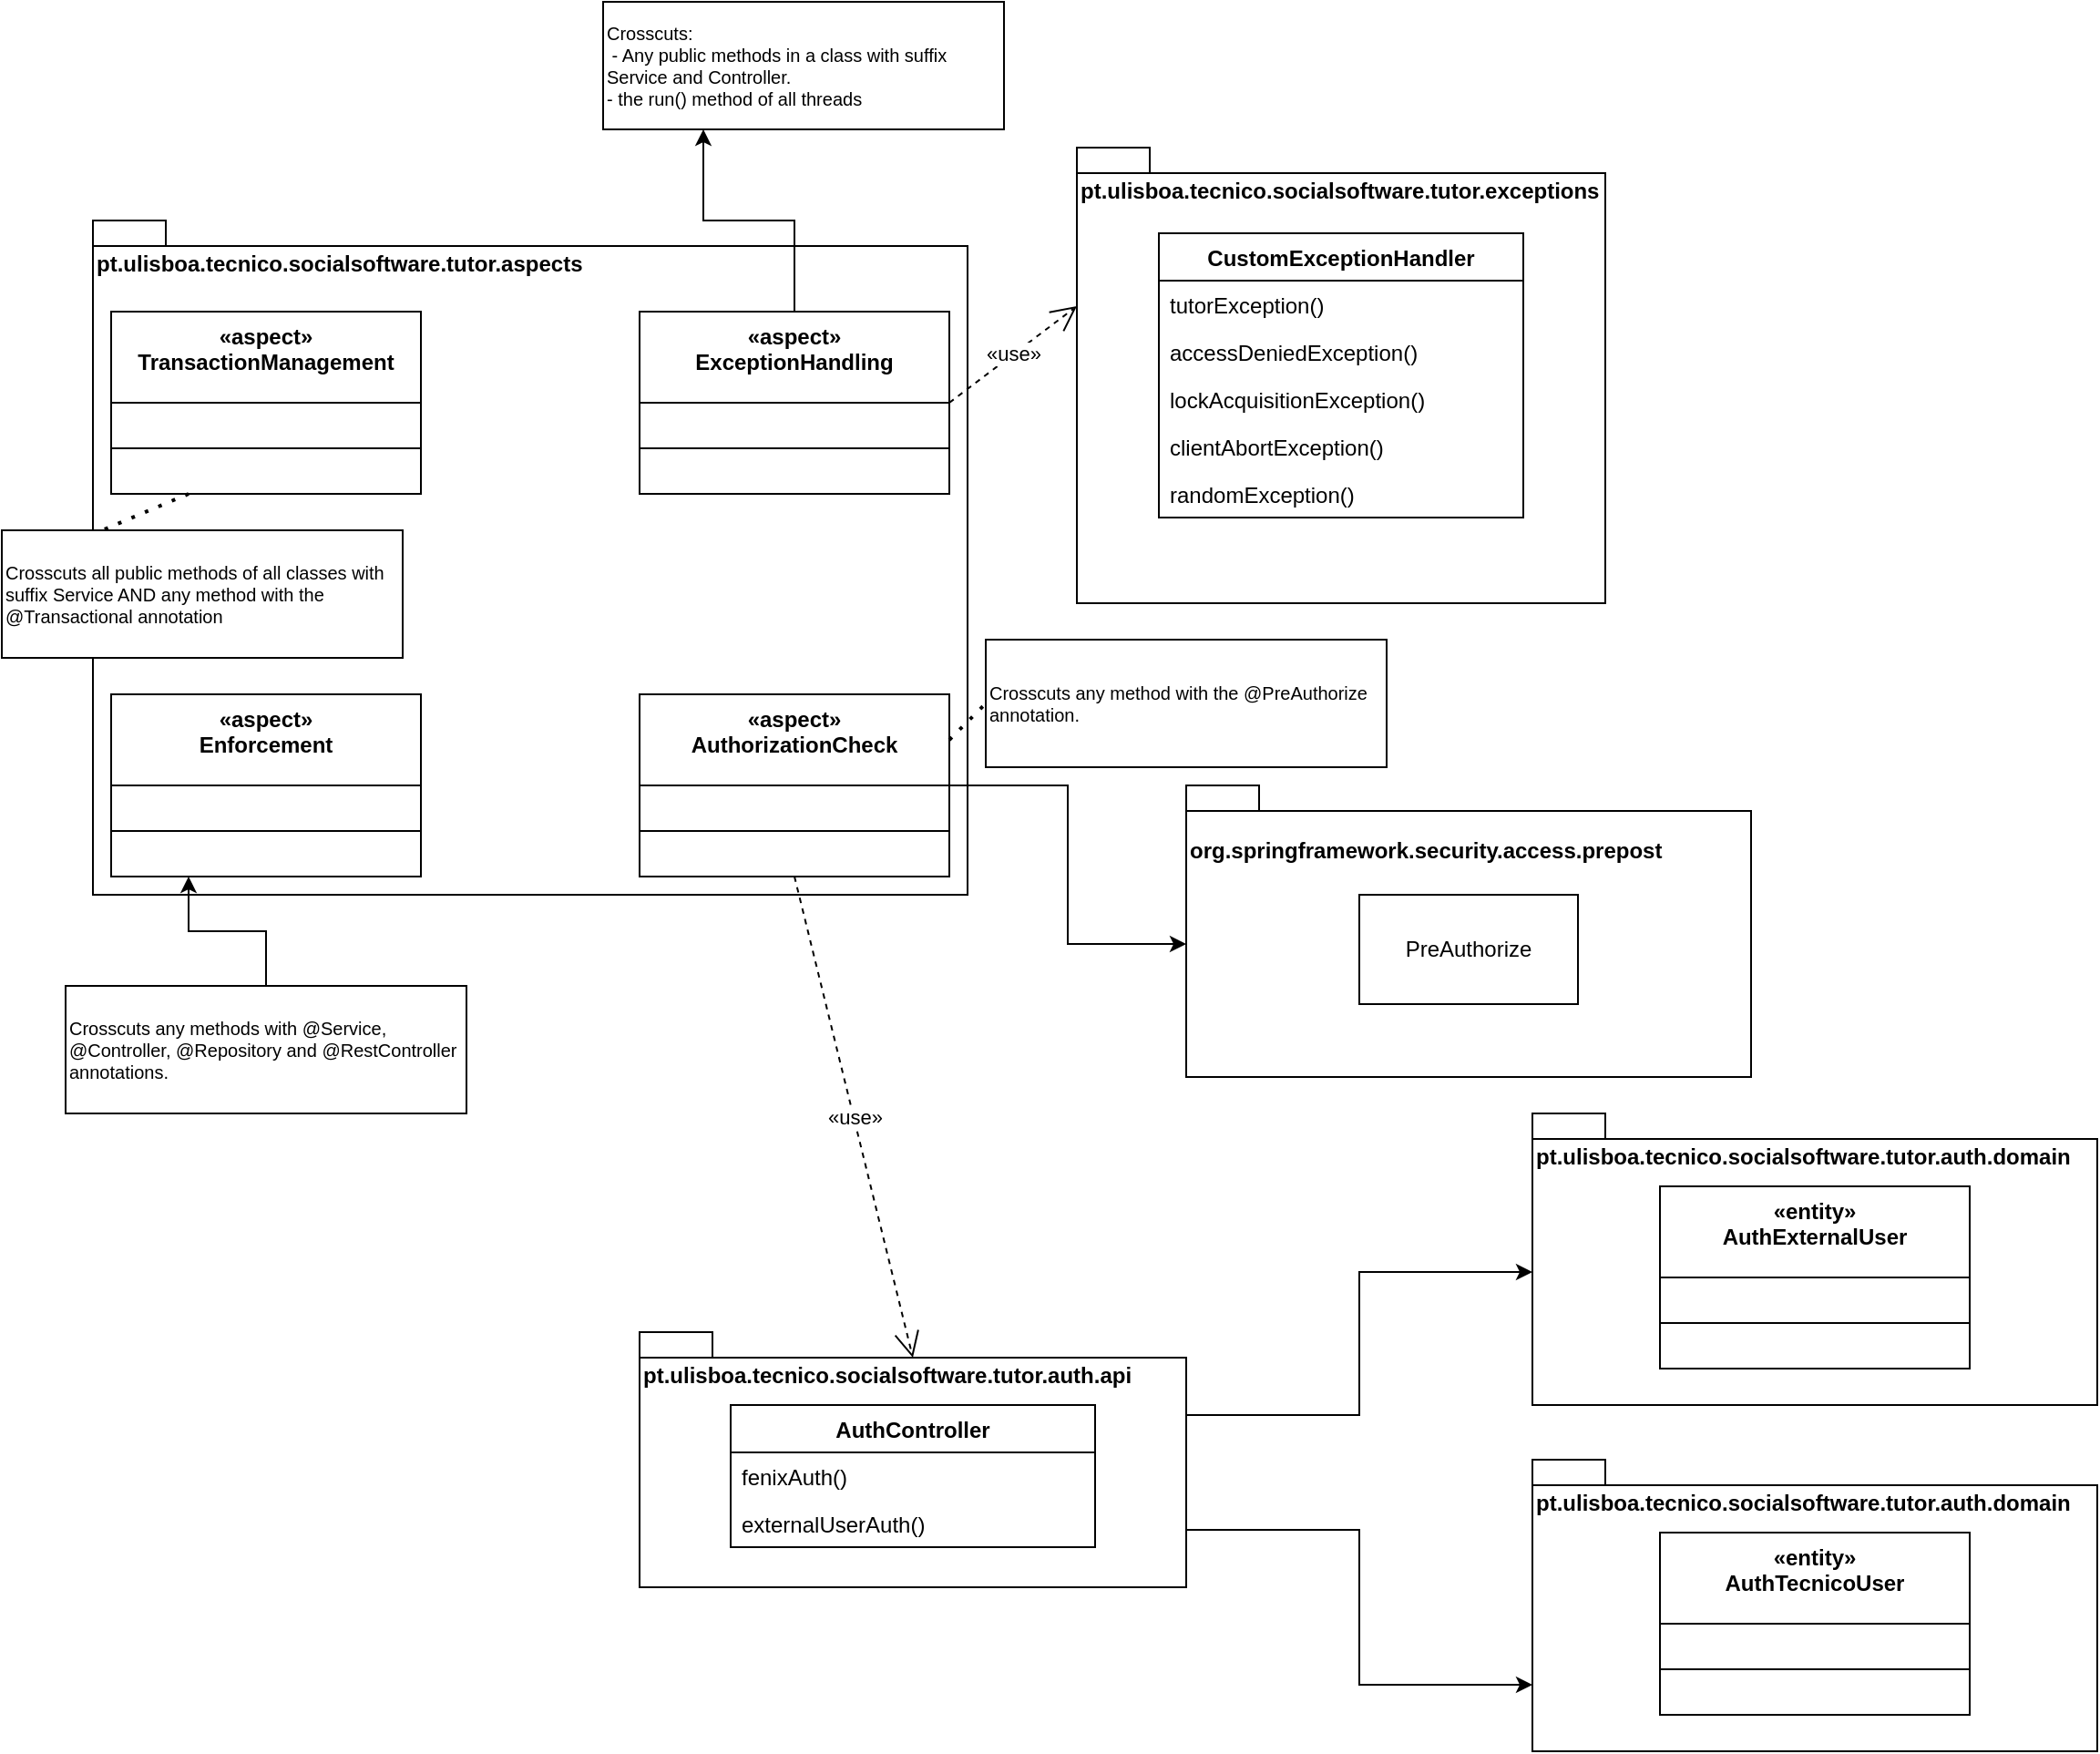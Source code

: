 <mxfile version="14.1.1" type="device"><diagram id="C5RBs43oDa-KdzZeNtuy" name="Page-1"><mxGraphModel dx="2088" dy="1164" grid="1" gridSize="10" guides="1" tooltips="1" connect="1" arrows="1" fold="1" page="1" pageScale="1" pageWidth="827" pageHeight="1169" math="0" shadow="0"><root><mxCell id="WIyWlLk6GJQsqaUBKTNV-0"/><mxCell id="WIyWlLk6GJQsqaUBKTNV-1" parent="WIyWlLk6GJQsqaUBKTNV-0"/><mxCell id="xp2H04aNRYqG9GLpaUWN-0" value="pt.ulisboa.tecnico.socialsoftware.tutor.aspects&lt;br&gt;" style="shape=folder;fontStyle=1;spacingTop=10;tabWidth=40;tabHeight=14;tabPosition=left;html=1;align=left;verticalAlign=top;" parent="WIyWlLk6GJQsqaUBKTNV-1" vertex="1"><mxGeometry x="60" y="230" width="480" height="370" as="geometry"/></mxCell><mxCell id="xp2H04aNRYqG9GLpaUWN-8" value="«aspect»&#10;TransactionManagement" style="swimlane;fontStyle=1;align=center;verticalAlign=top;childLayout=stackLayout;horizontal=1;startSize=50;horizontalStack=0;resizeParent=1;resizeParentMax=0;resizeLast=0;collapsible=1;marginBottom=0;" parent="WIyWlLk6GJQsqaUBKTNV-1" vertex="1"><mxGeometry x="70" y="280" width="170" height="100" as="geometry"/></mxCell><mxCell id="xp2H04aNRYqG9GLpaUWN-10" value="" style="line;strokeWidth=1;fillColor=none;align=left;verticalAlign=middle;spacingTop=-1;spacingLeft=3;spacingRight=3;rotatable=0;labelPosition=right;points=[];portConstraint=eastwest;" parent="xp2H04aNRYqG9GLpaUWN-8" vertex="1"><mxGeometry y="50" width="170" height="50" as="geometry"/></mxCell><mxCell id="jdaFefyAp8ImVhiTTHxc-37" style="edgeStyle=orthogonalEdgeStyle;rounded=0;orthogonalLoop=1;jettySize=auto;html=1;exitX=0.5;exitY=0;exitDx=0;exitDy=0;entryX=0.25;entryY=1;entryDx=0;entryDy=0;" edge="1" parent="WIyWlLk6GJQsqaUBKTNV-1" source="xp2H04aNRYqG9GLpaUWN-12" target="jdaFefyAp8ImVhiTTHxc-36"><mxGeometry relative="1" as="geometry"/></mxCell><mxCell id="xp2H04aNRYqG9GLpaUWN-12" value="«aspect»&#10;ExceptionHandling" style="swimlane;fontStyle=1;align=center;verticalAlign=top;childLayout=stackLayout;horizontal=1;startSize=50;horizontalStack=0;resizeParent=1;resizeParentMax=0;resizeLast=0;collapsible=1;marginBottom=0;" parent="WIyWlLk6GJQsqaUBKTNV-1" vertex="1"><mxGeometry x="360" y="280" width="170" height="100" as="geometry"/></mxCell><mxCell id="xp2H04aNRYqG9GLpaUWN-13" value="" style="line;strokeWidth=1;fillColor=none;align=left;verticalAlign=middle;spacingTop=-1;spacingLeft=3;spacingRight=3;rotatable=0;labelPosition=right;points=[];portConstraint=eastwest;" parent="xp2H04aNRYqG9GLpaUWN-12" vertex="1"><mxGeometry y="50" width="170" height="50" as="geometry"/></mxCell><mxCell id="jdaFefyAp8ImVhiTTHxc-33" style="edgeStyle=orthogonalEdgeStyle;rounded=0;orthogonalLoop=1;jettySize=auto;html=1;exitX=1;exitY=0.5;exitDx=0;exitDy=0;entryX=0;entryY=0;entryDx=0;entryDy=87;entryPerimeter=0;" edge="1" parent="WIyWlLk6GJQsqaUBKTNV-1" source="xp2H04aNRYqG9GLpaUWN-14" target="jdaFefyAp8ImVhiTTHxc-31"><mxGeometry relative="1" as="geometry"/></mxCell><mxCell id="xp2H04aNRYqG9GLpaUWN-14" value="«aspect»&#10;AuthorizationCheck" style="swimlane;fontStyle=1;align=center;verticalAlign=top;childLayout=stackLayout;horizontal=1;startSize=50;horizontalStack=0;resizeParent=1;resizeParentMax=0;resizeLast=0;collapsible=1;marginBottom=0;" parent="WIyWlLk6GJQsqaUBKTNV-1" vertex="1"><mxGeometry x="360" y="490" width="170" height="100" as="geometry"/></mxCell><mxCell id="xp2H04aNRYqG9GLpaUWN-15" value="" style="line;strokeWidth=1;fillColor=none;align=left;verticalAlign=middle;spacingTop=-1;spacingLeft=3;spacingRight=3;rotatable=0;labelPosition=right;points=[];portConstraint=eastwest;" parent="xp2H04aNRYqG9GLpaUWN-14" vertex="1"><mxGeometry y="50" width="170" height="50" as="geometry"/></mxCell><mxCell id="xp2H04aNRYqG9GLpaUWN-16" value="«aspect»&#10;Enforcement" style="swimlane;fontStyle=1;align=center;verticalAlign=top;childLayout=stackLayout;horizontal=1;startSize=50;horizontalStack=0;resizeParent=1;resizeParentMax=0;resizeLast=0;collapsible=1;marginBottom=0;" parent="WIyWlLk6GJQsqaUBKTNV-1" vertex="1"><mxGeometry x="70" y="490" width="170" height="100" as="geometry"/></mxCell><mxCell id="xp2H04aNRYqG9GLpaUWN-17" value="" style="line;strokeWidth=1;fillColor=none;align=left;verticalAlign=middle;spacingTop=-1;spacingLeft=3;spacingRight=3;rotatable=0;labelPosition=right;points=[];portConstraint=eastwest;" parent="xp2H04aNRYqG9GLpaUWN-16" vertex="1"><mxGeometry y="50" width="170" height="50" as="geometry"/></mxCell><mxCell id="jdaFefyAp8ImVhiTTHxc-14" style="edgeStyle=orthogonalEdgeStyle;rounded=0;orthogonalLoop=1;jettySize=auto;html=1;exitX=0;exitY=0;exitDx=300;exitDy=45.5;exitPerimeter=0;entryX=0;entryY=0;entryDx=0;entryDy=87;entryPerimeter=0;" edge="1" parent="WIyWlLk6GJQsqaUBKTNV-1" source="xp2H04aNRYqG9GLpaUWN-18" target="jdaFefyAp8ImVhiTTHxc-13"><mxGeometry relative="1" as="geometry"><mxPoint x="770" y="950.5" as="sourcePoint"/></mxGeometry></mxCell><mxCell id="jdaFefyAp8ImVhiTTHxc-26" style="edgeStyle=orthogonalEdgeStyle;rounded=0;orthogonalLoop=1;jettySize=auto;html=1;exitX=0;exitY=0;exitDx=300;exitDy=108.5;exitPerimeter=0;entryX=0;entryY=0;entryDx=0;entryDy=123.5;entryPerimeter=0;" edge="1" parent="WIyWlLk6GJQsqaUBKTNV-1" source="xp2H04aNRYqG9GLpaUWN-18" target="jdaFefyAp8ImVhiTTHxc-23"><mxGeometry relative="1" as="geometry"><mxPoint x="810" y="1008.5" as="sourcePoint"/></mxGeometry></mxCell><mxCell id="xp2H04aNRYqG9GLpaUWN-18" value="pt.ulisboa.tecnico.socialsoftware.tutor.auth.api" style="shape=folder;fontStyle=1;spacingTop=10;tabWidth=40;tabHeight=14;tabPosition=left;html=1;align=left;verticalAlign=top;" parent="WIyWlLk6GJQsqaUBKTNV-1" vertex="1"><mxGeometry x="360" y="840" width="300" height="140" as="geometry"/></mxCell><mxCell id="xp2H04aNRYqG9GLpaUWN-22" value="«use»" style="endArrow=open;endSize=12;dashed=1;html=1;exitX=0.5;exitY=1;exitDx=0;exitDy=0;entryX=0;entryY=0;entryDx=150;entryDy=14;entryPerimeter=0;" parent="WIyWlLk6GJQsqaUBKTNV-1" source="xp2H04aNRYqG9GLpaUWN-14" target="xp2H04aNRYqG9GLpaUWN-18" edge="1"><mxGeometry width="160" relative="1" as="geometry"><mxPoint x="391" y="491" as="sourcePoint"/><mxPoint x="420" y="720" as="targetPoint"/></mxGeometry></mxCell><mxCell id="xp2H04aNRYqG9GLpaUWN-26" value="Crosscuts all public methods of all classes with&lt;br style=&quot;font-size: 10px&quot;&gt;suffix Service AND any method with the&amp;nbsp;&lt;br style=&quot;font-size: 10px&quot;&gt;@Transactional annotation" style="html=1;align=left;fontSize=10;" parent="WIyWlLk6GJQsqaUBKTNV-1" vertex="1"><mxGeometry x="10" y="400" width="220" height="70" as="geometry"/></mxCell><mxCell id="xp2H04aNRYqG9GLpaUWN-28" value="" style="endArrow=none;dashed=1;html=1;dashPattern=1 3;strokeWidth=2;fontSize=10;entryX=0.25;entryY=0;entryDx=0;entryDy=0;exitX=0.25;exitY=1;exitDx=0;exitDy=0;" parent="WIyWlLk6GJQsqaUBKTNV-1" source="xp2H04aNRYqG9GLpaUWN-8" target="xp2H04aNRYqG9GLpaUWN-26" edge="1"><mxGeometry width="50" height="50" relative="1" as="geometry"><mxPoint x="390" y="430" as="sourcePoint"/><mxPoint x="440" y="380" as="targetPoint"/><Array as="points"/></mxGeometry></mxCell><mxCell id="jdaFefyAp8ImVhiTTHxc-0" value="pt.ulisboa.tecnico.socialsoftware.tutor.exceptions" style="shape=folder;fontStyle=1;spacingTop=10;tabWidth=40;tabHeight=14;tabPosition=left;html=1;align=left;verticalAlign=top;" vertex="1" parent="WIyWlLk6GJQsqaUBKTNV-1"><mxGeometry x="600" y="190" width="290" height="250" as="geometry"/></mxCell><mxCell id="jdaFefyAp8ImVhiTTHxc-3" value="«use»" style="endArrow=open;endSize=12;dashed=1;html=1;exitX=1;exitY=0.5;exitDx=0;exitDy=0;entryX=0;entryY=0;entryDx=0;entryDy=87;entryPerimeter=0;" edge="1" parent="WIyWlLk6GJQsqaUBKTNV-1" source="xp2H04aNRYqG9GLpaUWN-12" target="jdaFefyAp8ImVhiTTHxc-0"><mxGeometry width="160" relative="1" as="geometry"><mxPoint x="620" y="370" as="sourcePoint"/><mxPoint x="695" y="484" as="targetPoint"/></mxGeometry></mxCell><mxCell id="jdaFefyAp8ImVhiTTHxc-5" value="CustomExceptionHandler" style="swimlane;fontStyle=1;childLayout=stackLayout;horizontal=1;startSize=26;fillColor=none;horizontalStack=0;resizeParent=1;resizeParentMax=0;resizeLast=0;collapsible=1;marginBottom=0;" vertex="1" parent="WIyWlLk6GJQsqaUBKTNV-1"><mxGeometry x="645" y="237" width="200" height="156" as="geometry"/></mxCell><mxCell id="jdaFefyAp8ImVhiTTHxc-6" value="tutorException()" style="text;strokeColor=none;fillColor=none;align=left;verticalAlign=top;spacingLeft=4;spacingRight=4;overflow=hidden;rotatable=0;points=[[0,0.5],[1,0.5]];portConstraint=eastwest;" vertex="1" parent="jdaFefyAp8ImVhiTTHxc-5"><mxGeometry y="26" width="200" height="26" as="geometry"/></mxCell><mxCell id="jdaFefyAp8ImVhiTTHxc-7" value="accessDeniedException()" style="text;strokeColor=none;fillColor=none;align=left;verticalAlign=top;spacingLeft=4;spacingRight=4;overflow=hidden;rotatable=0;points=[[0,0.5],[1,0.5]];portConstraint=eastwest;" vertex="1" parent="jdaFefyAp8ImVhiTTHxc-5"><mxGeometry y="52" width="200" height="26" as="geometry"/></mxCell><mxCell id="jdaFefyAp8ImVhiTTHxc-8" value="lockAcquisitionException()" style="text;strokeColor=none;fillColor=none;align=left;verticalAlign=top;spacingLeft=4;spacingRight=4;overflow=hidden;rotatable=0;points=[[0,0.5],[1,0.5]];portConstraint=eastwest;" vertex="1" parent="jdaFefyAp8ImVhiTTHxc-5"><mxGeometry y="78" width="200" height="26" as="geometry"/></mxCell><mxCell id="jdaFefyAp8ImVhiTTHxc-10" value="clientAbortException()" style="text;strokeColor=none;fillColor=none;align=left;verticalAlign=top;spacingLeft=4;spacingRight=4;overflow=hidden;rotatable=0;points=[[0,0.5],[1,0.5]];portConstraint=eastwest;" vertex="1" parent="jdaFefyAp8ImVhiTTHxc-5"><mxGeometry y="104" width="200" height="26" as="geometry"/></mxCell><mxCell id="jdaFefyAp8ImVhiTTHxc-11" value="randomException()" style="text;strokeColor=none;fillColor=none;align=left;verticalAlign=top;spacingLeft=4;spacingRight=4;overflow=hidden;rotatable=0;points=[[0,0.5],[1,0.5]];portConstraint=eastwest;" vertex="1" parent="jdaFefyAp8ImVhiTTHxc-5"><mxGeometry y="130" width="200" height="26" as="geometry"/></mxCell><mxCell id="jdaFefyAp8ImVhiTTHxc-13" value="pt.ulisboa.tecnico.socialsoftware.tutor.auth.domain" style="shape=folder;fontStyle=1;spacingTop=10;tabWidth=40;tabHeight=14;tabPosition=left;align=left;verticalAlign=top;html=1;" vertex="1" parent="WIyWlLk6GJQsqaUBKTNV-1"><mxGeometry x="850" y="720" width="310" height="160" as="geometry"/></mxCell><mxCell id="jdaFefyAp8ImVhiTTHxc-15" value="AuthController" style="swimlane;fontStyle=1;childLayout=stackLayout;horizontal=1;startSize=26;fillColor=none;horizontalStack=0;resizeParent=1;resizeParentMax=0;resizeLast=0;collapsible=1;marginBottom=0;" vertex="1" parent="WIyWlLk6GJQsqaUBKTNV-1"><mxGeometry x="410" y="880" width="200" height="78" as="geometry"/></mxCell><mxCell id="jdaFefyAp8ImVhiTTHxc-16" value="fenixAuth()" style="text;strokeColor=none;fillColor=none;align=left;verticalAlign=top;spacingLeft=4;spacingRight=4;overflow=hidden;rotatable=0;points=[[0,0.5],[1,0.5]];portConstraint=eastwest;" vertex="1" parent="jdaFefyAp8ImVhiTTHxc-15"><mxGeometry y="26" width="200" height="26" as="geometry"/></mxCell><mxCell id="jdaFefyAp8ImVhiTTHxc-17" value="externalUserAuth()" style="text;strokeColor=none;fillColor=none;align=left;verticalAlign=top;spacingLeft=4;spacingRight=4;overflow=hidden;rotatable=0;points=[[0,0.5],[1,0.5]];portConstraint=eastwest;" vertex="1" parent="jdaFefyAp8ImVhiTTHxc-15"><mxGeometry y="52" width="200" height="26" as="geometry"/></mxCell><mxCell id="jdaFefyAp8ImVhiTTHxc-21" value="«entity»&#10;AuthExternalUser" style="swimlane;fontStyle=1;align=center;verticalAlign=top;childLayout=stackLayout;horizontal=1;startSize=50;horizontalStack=0;resizeParent=1;resizeParentMax=0;resizeLast=0;collapsible=1;marginBottom=0;" vertex="1" parent="WIyWlLk6GJQsqaUBKTNV-1"><mxGeometry x="920" y="760" width="170" height="100" as="geometry"/></mxCell><mxCell id="jdaFefyAp8ImVhiTTHxc-22" value="" style="line;strokeWidth=1;fillColor=none;align=left;verticalAlign=middle;spacingTop=-1;spacingLeft=3;spacingRight=3;rotatable=0;labelPosition=right;points=[];portConstraint=eastwest;" vertex="1" parent="jdaFefyAp8ImVhiTTHxc-21"><mxGeometry y="50" width="170" height="50" as="geometry"/></mxCell><mxCell id="jdaFefyAp8ImVhiTTHxc-23" value="pt.ulisboa.tecnico.socialsoftware.tutor.auth.domain" style="shape=folder;fontStyle=1;spacingTop=10;tabWidth=40;tabHeight=14;tabPosition=left;align=left;verticalAlign=top;html=1;" vertex="1" parent="WIyWlLk6GJQsqaUBKTNV-1"><mxGeometry x="850" y="910" width="310" height="160" as="geometry"/></mxCell><mxCell id="jdaFefyAp8ImVhiTTHxc-24" value="«entity»&#10;AuthTecnicoUser" style="swimlane;fontStyle=1;align=center;verticalAlign=top;childLayout=stackLayout;horizontal=1;startSize=50;horizontalStack=0;resizeParent=1;resizeParentMax=0;resizeLast=0;collapsible=1;marginBottom=0;" vertex="1" parent="WIyWlLk6GJQsqaUBKTNV-1"><mxGeometry x="920" y="950" width="170" height="100" as="geometry"/></mxCell><mxCell id="jdaFefyAp8ImVhiTTHxc-25" value="" style="line;strokeWidth=1;fillColor=none;align=left;verticalAlign=middle;spacingTop=-1;spacingLeft=3;spacingRight=3;rotatable=0;labelPosition=right;points=[];portConstraint=eastwest;" vertex="1" parent="jdaFefyAp8ImVhiTTHxc-24"><mxGeometry y="50" width="170" height="50" as="geometry"/></mxCell><mxCell id="jdaFefyAp8ImVhiTTHxc-27" value="Crosscuts any method with the @PreAuthorize&lt;br&gt;annotation." style="html=1;align=left;fontSize=10;" vertex="1" parent="WIyWlLk6GJQsqaUBKTNV-1"><mxGeometry x="550" y="460" width="220" height="70" as="geometry"/></mxCell><mxCell id="jdaFefyAp8ImVhiTTHxc-30" value="" style="endArrow=none;dashed=1;html=1;dashPattern=1 3;strokeWidth=2;exitX=1;exitY=0.25;exitDx=0;exitDy=0;entryX=0;entryY=0.5;entryDx=0;entryDy=0;" edge="1" parent="WIyWlLk6GJQsqaUBKTNV-1" source="xp2H04aNRYqG9GLpaUWN-14" target="jdaFefyAp8ImVhiTTHxc-27"><mxGeometry width="50" height="50" relative="1" as="geometry"><mxPoint x="560" y="590" as="sourcePoint"/><mxPoint x="610" y="540" as="targetPoint"/></mxGeometry></mxCell><mxCell id="jdaFefyAp8ImVhiTTHxc-31" value="&lt;pre style=&quot;background-color: rgb(255 , 255 , 255) ; color: rgb(8 , 8 , 8)&quot;&gt;&lt;span style=&quot;color: rgb(0 , 0 , 0)&quot;&gt;&lt;font face=&quot;Helvetica&quot;&gt;org.springframework.security.access.prepost&lt;/font&gt;&lt;/span&gt;&lt;/pre&gt;" style="shape=folder;fontStyle=1;spacingTop=10;tabWidth=40;tabHeight=14;tabPosition=left;align=left;verticalAlign=top;html=1;" vertex="1" parent="WIyWlLk6GJQsqaUBKTNV-1"><mxGeometry x="660" y="540" width="310" height="160" as="geometry"/></mxCell><mxCell id="jdaFefyAp8ImVhiTTHxc-34" value="PreAuthorize" style="rounded=0;whiteSpace=wrap;html=1;" vertex="1" parent="WIyWlLk6GJQsqaUBKTNV-1"><mxGeometry x="755" y="600" width="120" height="60" as="geometry"/></mxCell><mxCell id="jdaFefyAp8ImVhiTTHxc-36" value="Crosscuts:&lt;br&gt;&amp;nbsp;- Any public methods in a class with suffix &lt;br&gt;Service and Controller.&lt;br&gt;- the run() method of all threads" style="html=1;align=left;fontSize=10;" vertex="1" parent="WIyWlLk6GJQsqaUBKTNV-1"><mxGeometry x="340" y="110" width="220" height="70" as="geometry"/></mxCell><mxCell id="jdaFefyAp8ImVhiTTHxc-41" style="edgeStyle=orthogonalEdgeStyle;rounded=0;orthogonalLoop=1;jettySize=auto;html=1;exitX=0.5;exitY=0;exitDx=0;exitDy=0;entryX=0.25;entryY=1;entryDx=0;entryDy=0;" edge="1" parent="WIyWlLk6GJQsqaUBKTNV-1" source="jdaFefyAp8ImVhiTTHxc-40" target="xp2H04aNRYqG9GLpaUWN-16"><mxGeometry relative="1" as="geometry"/></mxCell><mxCell id="jdaFefyAp8ImVhiTTHxc-40" value="Crosscuts any methods with @Service,&lt;br&gt;@Controller, @Repository and @RestController &lt;br&gt;annotations." style="html=1;align=left;fontSize=10;" vertex="1" parent="WIyWlLk6GJQsqaUBKTNV-1"><mxGeometry x="45" y="650" width="220" height="70" as="geometry"/></mxCell></root></mxGraphModel></diagram></mxfile>